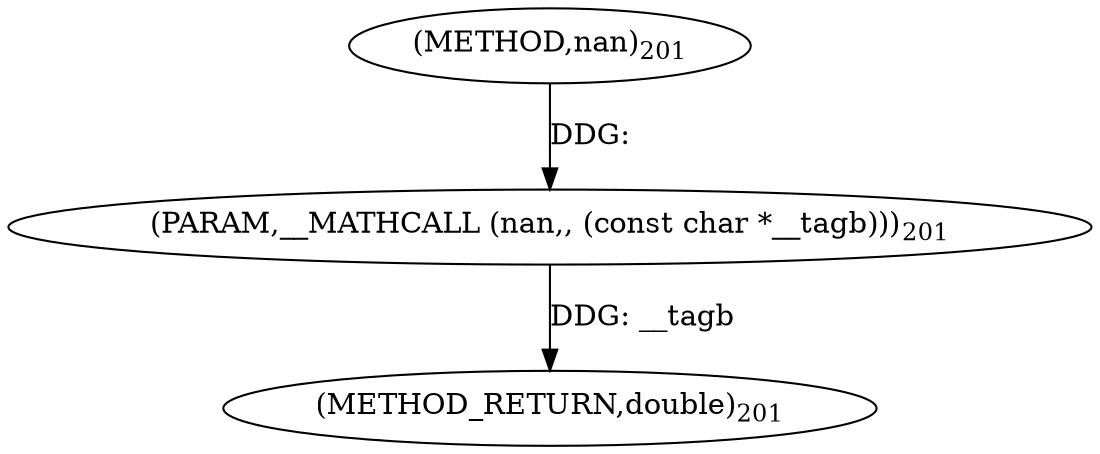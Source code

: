 digraph "nan" {  
"6340" [label = <(METHOD,nan)<SUB>201</SUB>> ]
"6342" [label = <(METHOD_RETURN,double)<SUB>201</SUB>> ]
"6341" [label = <(PARAM,__MATHCALL (nan,, (const char *__tagb)))<SUB>201</SUB>> ]
  "6341" -> "6342"  [ label = "DDG: __tagb"] 
  "6340" -> "6341"  [ label = "DDG: "] 
}
